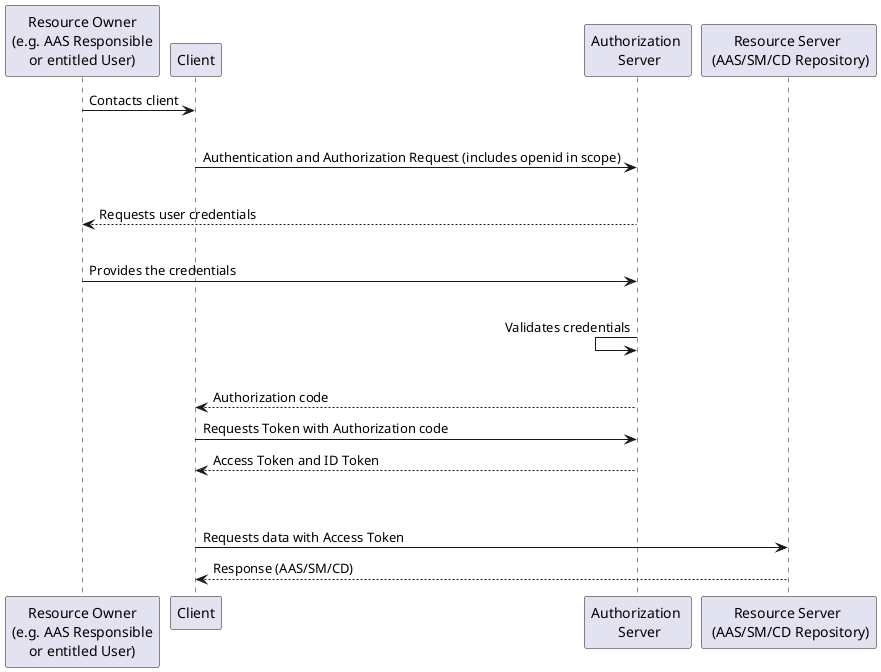 @startuml
participant Owner as "Resource Owner\n(e.g. AAS Responsible\nor entitled User)"
participant Client as "Client"
participant AuthServer as "Authorization \n Server"
participant ResourceServer as "Resource Server \n (AAS/SM/CD Repository)"

Owner -> Client: Contacts client

|||

Client -> AuthServer: Authentication and Authorization Request (includes openid in scope)

|||

AuthServer --> Owner: Requests user credentials

|||

AuthServer <- Owner: Provides the credentials

|||

AuthServer <- AuthServer: Validates credentials

|||

AuthServer --> Client: Authorization code
AuthServer <- Client: Requests Token with Authorization code
AuthServer --> Client: Access Token and ID Token

||45||

Client -> ResourceServer: Requests data with Access Token

ResourceServer --> Client: Response (AAS/SM/CD)
@enduml